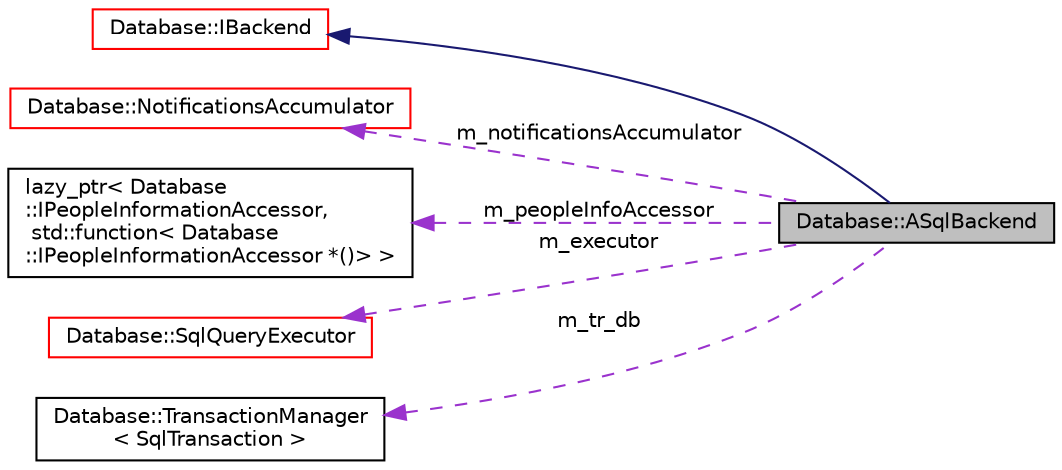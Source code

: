 digraph "Database::ASqlBackend"
{
 // LATEX_PDF_SIZE
  edge [fontname="Helvetica",fontsize="10",labelfontname="Helvetica",labelfontsize="10"];
  node [fontname="Helvetica",fontsize="10",shape=record];
  rankdir="LR";
  Node1 [label="Database::ASqlBackend",height=0.2,width=0.4,color="black", fillcolor="grey75", style="filled", fontcolor="black",tooltip=" "];
  Node2 -> Node1 [dir="back",color="midnightblue",fontsize="10",style="solid",fontname="Helvetica"];
  Node2 [label="Database::IBackend",height=0.2,width=0.4,color="red", fillcolor="white", style="filled",URL="$struct_database_1_1_i_backend.html",tooltip="Low level database interface."];
  Node4 -> Node1 [dir="back",color="darkorchid3",fontsize="10",style="dashed",label=" m_notificationsAccumulator" ,fontname="Helvetica"];
  Node4 [label="Database::NotificationsAccumulator",height=0.2,width=0.4,color="red", fillcolor="white", style="filled",URL="$class_database_1_1_notifications_accumulator.html",tooltip=" "];
  Node5 -> Node1 [dir="back",color="darkorchid3",fontsize="10",style="dashed",label=" m_peopleInfoAccessor" ,fontname="Helvetica"];
  Node5 [label="lazy_ptr\< Database\l::IPeopleInformationAccessor,\l std::function\< Database\l::IPeopleInformationAccessor *()\> \>",height=0.2,width=0.4,color="black", fillcolor="white", style="filled",URL="$classlazy__ptr.html",tooltip=" "];
  Node6 -> Node1 [dir="back",color="darkorchid3",fontsize="10",style="dashed",label=" m_executor" ,fontname="Helvetica"];
  Node6 [label="Database::SqlQueryExecutor",height=0.2,width=0.4,color="red", fillcolor="white", style="filled",URL="$class_database_1_1_sql_query_executor.html",tooltip=" "];
  Node9 -> Node1 [dir="back",color="darkorchid3",fontsize="10",style="dashed",label=" m_tr_db" ,fontname="Helvetica"];
  Node9 [label="Database::TransactionManager\l\< SqlTransaction \>",height=0.2,width=0.4,color="black", fillcolor="white", style="filled",URL="$class_database_1_1_transaction_manager.html",tooltip=" "];
}
